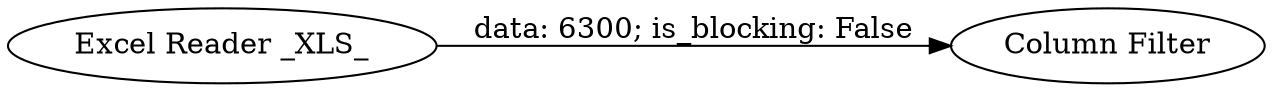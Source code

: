digraph {
	"8243122562626408930_1" [label="Excel Reader _XLS_"]
	"8243122562626408930_3" [label="Column Filter"]
	"8243122562626408930_1" -> "8243122562626408930_3" [label="data: 6300; is_blocking: False"]
	rankdir=LR
}

